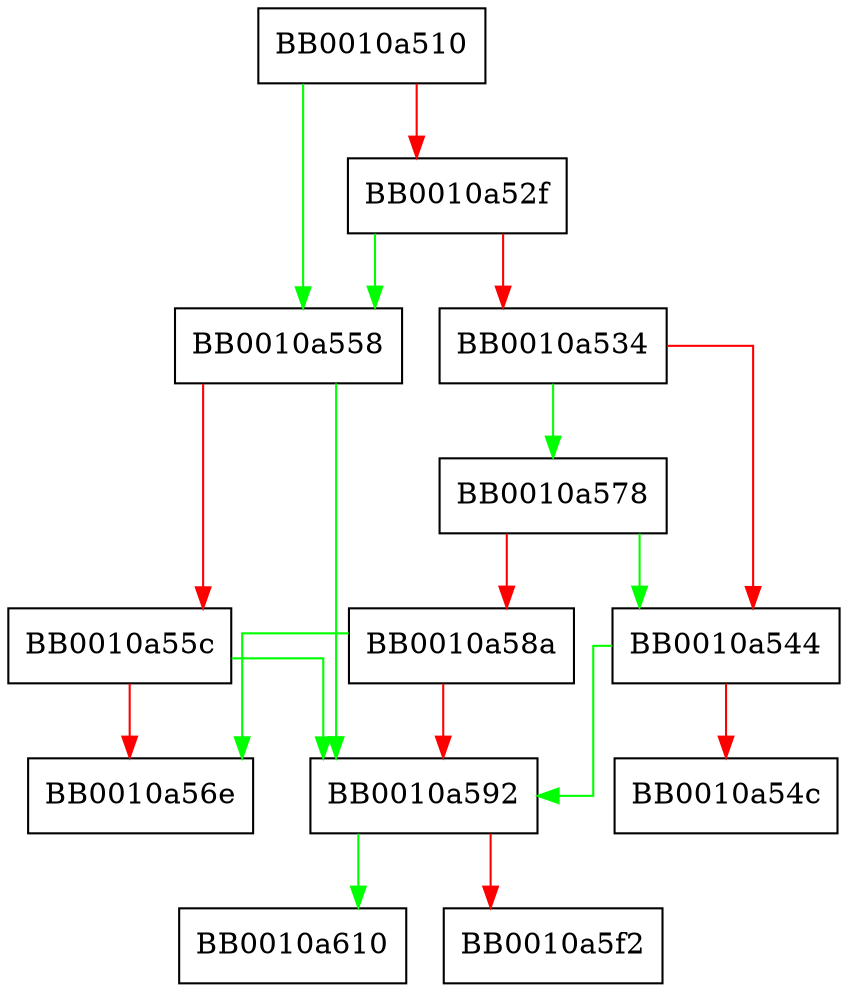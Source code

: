 digraph FUN_0010a510 {
  node [shape="box"];
  graph [splines=ortho];
  BB0010a510 -> BB0010a558 [color="green"];
  BB0010a510 -> BB0010a52f [color="red"];
  BB0010a52f -> BB0010a558 [color="green"];
  BB0010a52f -> BB0010a534 [color="red"];
  BB0010a534 -> BB0010a578 [color="green"];
  BB0010a534 -> BB0010a544 [color="red"];
  BB0010a544 -> BB0010a592 [color="green"];
  BB0010a544 -> BB0010a54c [color="red"];
  BB0010a558 -> BB0010a592 [color="green"];
  BB0010a558 -> BB0010a55c [color="red"];
  BB0010a55c -> BB0010a592 [color="green"];
  BB0010a55c -> BB0010a56e [color="red"];
  BB0010a578 -> BB0010a544 [color="green"];
  BB0010a578 -> BB0010a58a [color="red"];
  BB0010a58a -> BB0010a56e [color="green"];
  BB0010a58a -> BB0010a592 [color="red"];
  BB0010a592 -> BB0010a610 [color="green"];
  BB0010a592 -> BB0010a5f2 [color="red"];
}